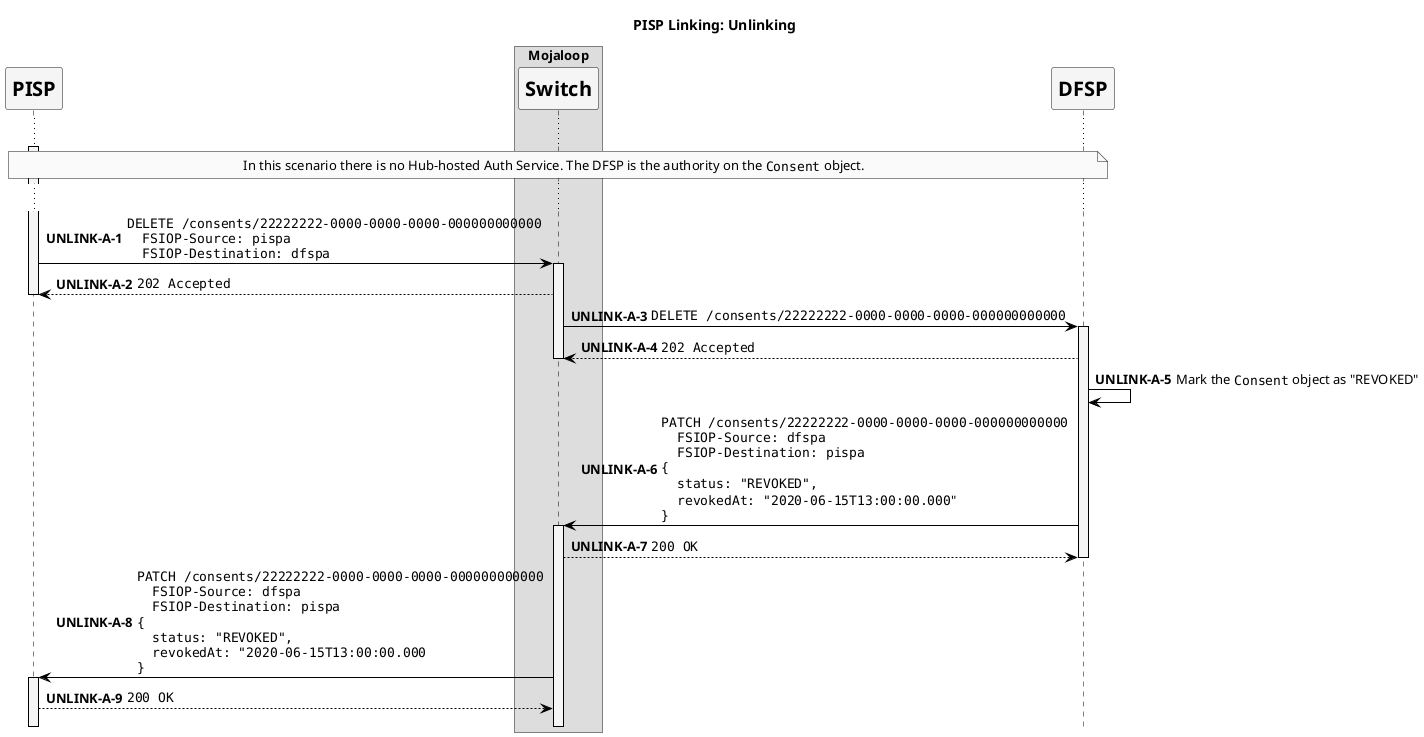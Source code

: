 @startuml

' declaring skinparam
skinparam shadowing false
skinparam defaultFontName Verdana
skinparam monochrome true
skinparam SequenceLifeLineBackgroundColor WhiteSmoke
skinparam SequenceLifeLineBorderColor Black
skinparam ParticipantFontStyle Bold
skinparam ParticipantFontSize 20
skinparam ParticipantBackgroundColor WhiteSmoke
skinparam ArrowColor Black

hide footbox

!pragma teoz true

title PISP Linking: Unlinking

participant "PISP" as PISP

box "Mojaloop"
    participant Switch
end box

participant "DFSP" as DFSP

autonumber 1 "<b>UNLINK-A-#</b>"

activate PISP

...

note over PISP, DFSP
  In this scenario there is no Hub-hosted Auth Service. The DFSP is the authority on the ""Consent"" object.
end note

...

PISP -> Switch ++: ""DELETE /consents/22222222-0000-0000-0000-000000000000""\n\
""  FSIOP-Source: pispa""\n\
""  FSIOP-Destination: dfspa""
Switch --> PISP: ""202 Accepted""
deactivate PISP

Switch -> DFSP ++:  ""DELETE /consents/22222222-0000-0000-0000-000000000000""
DFSP --> Switch: ""202 Accepted""
deactivate Switch

DFSP -> DFSP: Mark the ""Consent"" object as "REVOKED"

DFSP -> Switch ++: ""PATCH /consents/22222222-0000-0000-0000-000000000000""\n\
""  FSIOP-Source: dfspa""\n\
""  FSIOP-Destination: pispa""\n\
""{ ""\n\
""  status: "REVOKED",""\n\
""  revokedAt: "2020-06-15T13:00:00.000"""\n\
""}""
Switch --> DFSP: ""200 OK""
deactivate DFSP

Switch -> PISP ++: ""PATCH /consents/22222222-0000-0000-0000-000000000000""\n\
""  FSIOP-Source: dfspa""\n\
""  FSIOP-Destination: pispa""\n\
""{ ""\n\
""  status: "REVOKED",""\n\
""  revokedAt: "2020-06-15T13:00:00.000""\n\
""}""
PISP --> Switch: ""200 OK""


@enduml
